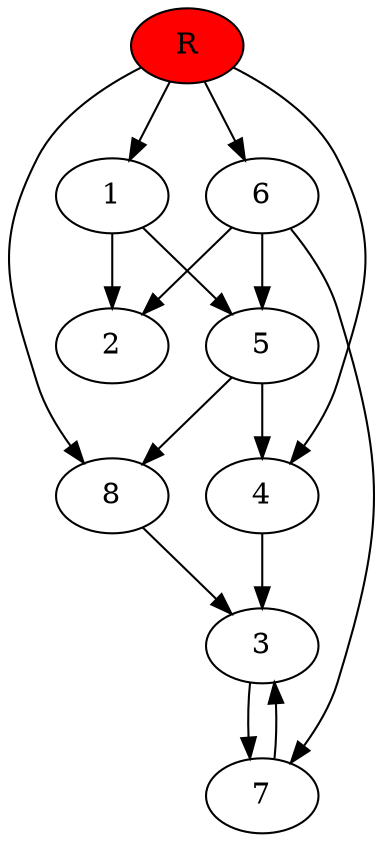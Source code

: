digraph prb67618 {
	1
	2
	3
	4
	5
	6
	7
	8
	R [fillcolor="#ff0000" style=filled]
	1 -> 2
	1 -> 5
	3 -> 7
	4 -> 3
	5 -> 4
	5 -> 8
	6 -> 2
	6 -> 5
	6 -> 7
	7 -> 3
	8 -> 3
	R -> 1
	R -> 4
	R -> 6
	R -> 8
}
